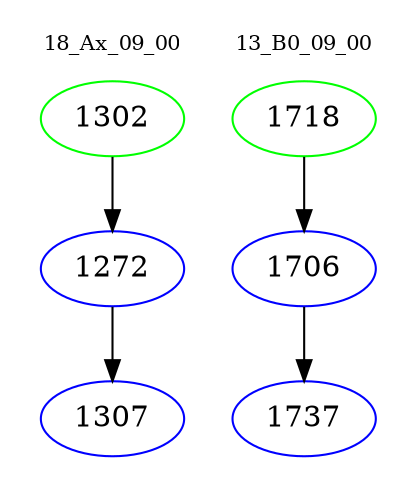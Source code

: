 digraph{
subgraph cluster_0 {
color = white
label = "18_Ax_09_00";
fontsize=10;
T0_1302 [label="1302", color="green"]
T0_1302 -> T0_1272 [color="black"]
T0_1272 [label="1272", color="blue"]
T0_1272 -> T0_1307 [color="black"]
T0_1307 [label="1307", color="blue"]
}
subgraph cluster_1 {
color = white
label = "13_B0_09_00";
fontsize=10;
T1_1718 [label="1718", color="green"]
T1_1718 -> T1_1706 [color="black"]
T1_1706 [label="1706", color="blue"]
T1_1706 -> T1_1737 [color="black"]
T1_1737 [label="1737", color="blue"]
}
}

